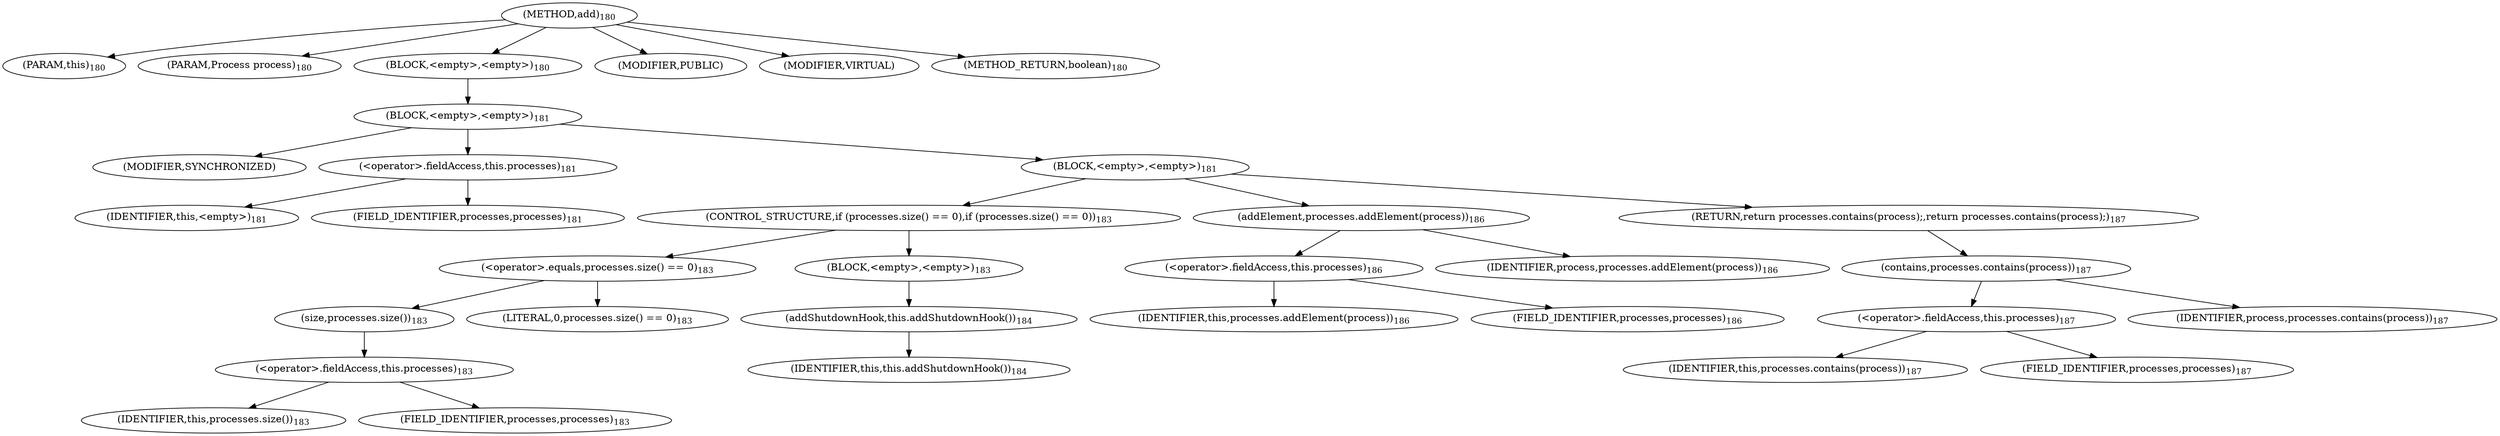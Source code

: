 digraph "add" {  
"422" [label = <(METHOD,add)<SUB>180</SUB>> ]
"72" [label = <(PARAM,this)<SUB>180</SUB>> ]
"423" [label = <(PARAM,Process process)<SUB>180</SUB>> ]
"424" [label = <(BLOCK,&lt;empty&gt;,&lt;empty&gt;)<SUB>180</SUB>> ]
"425" [label = <(BLOCK,&lt;empty&gt;,&lt;empty&gt;)<SUB>181</SUB>> ]
"426" [label = <(MODIFIER,SYNCHRONIZED)> ]
"427" [label = <(&lt;operator&gt;.fieldAccess,this.processes)<SUB>181</SUB>> ]
"428" [label = <(IDENTIFIER,this,&lt;empty&gt;)<SUB>181</SUB>> ]
"429" [label = <(FIELD_IDENTIFIER,processes,processes)<SUB>181</SUB>> ]
"430" [label = <(BLOCK,&lt;empty&gt;,&lt;empty&gt;)<SUB>181</SUB>> ]
"431" [label = <(CONTROL_STRUCTURE,if (processes.size() == 0),if (processes.size() == 0))<SUB>183</SUB>> ]
"432" [label = <(&lt;operator&gt;.equals,processes.size() == 0)<SUB>183</SUB>> ]
"433" [label = <(size,processes.size())<SUB>183</SUB>> ]
"434" [label = <(&lt;operator&gt;.fieldAccess,this.processes)<SUB>183</SUB>> ]
"435" [label = <(IDENTIFIER,this,processes.size())<SUB>183</SUB>> ]
"436" [label = <(FIELD_IDENTIFIER,processes,processes)<SUB>183</SUB>> ]
"437" [label = <(LITERAL,0,processes.size() == 0)<SUB>183</SUB>> ]
"438" [label = <(BLOCK,&lt;empty&gt;,&lt;empty&gt;)<SUB>183</SUB>> ]
"439" [label = <(addShutdownHook,this.addShutdownHook())<SUB>184</SUB>> ]
"71" [label = <(IDENTIFIER,this,this.addShutdownHook())<SUB>184</SUB>> ]
"440" [label = <(addElement,processes.addElement(process))<SUB>186</SUB>> ]
"441" [label = <(&lt;operator&gt;.fieldAccess,this.processes)<SUB>186</SUB>> ]
"442" [label = <(IDENTIFIER,this,processes.addElement(process))<SUB>186</SUB>> ]
"443" [label = <(FIELD_IDENTIFIER,processes,processes)<SUB>186</SUB>> ]
"444" [label = <(IDENTIFIER,process,processes.addElement(process))<SUB>186</SUB>> ]
"445" [label = <(RETURN,return processes.contains(process);,return processes.contains(process);)<SUB>187</SUB>> ]
"446" [label = <(contains,processes.contains(process))<SUB>187</SUB>> ]
"447" [label = <(&lt;operator&gt;.fieldAccess,this.processes)<SUB>187</SUB>> ]
"448" [label = <(IDENTIFIER,this,processes.contains(process))<SUB>187</SUB>> ]
"449" [label = <(FIELD_IDENTIFIER,processes,processes)<SUB>187</SUB>> ]
"450" [label = <(IDENTIFIER,process,processes.contains(process))<SUB>187</SUB>> ]
"451" [label = <(MODIFIER,PUBLIC)> ]
"452" [label = <(MODIFIER,VIRTUAL)> ]
"453" [label = <(METHOD_RETURN,boolean)<SUB>180</SUB>> ]
  "422" -> "72" 
  "422" -> "423" 
  "422" -> "424" 
  "422" -> "451" 
  "422" -> "452" 
  "422" -> "453" 
  "424" -> "425" 
  "425" -> "426" 
  "425" -> "427" 
  "425" -> "430" 
  "427" -> "428" 
  "427" -> "429" 
  "430" -> "431" 
  "430" -> "440" 
  "430" -> "445" 
  "431" -> "432" 
  "431" -> "438" 
  "432" -> "433" 
  "432" -> "437" 
  "433" -> "434" 
  "434" -> "435" 
  "434" -> "436" 
  "438" -> "439" 
  "439" -> "71" 
  "440" -> "441" 
  "440" -> "444" 
  "441" -> "442" 
  "441" -> "443" 
  "445" -> "446" 
  "446" -> "447" 
  "446" -> "450" 
  "447" -> "448" 
  "447" -> "449" 
}
